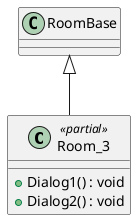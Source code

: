 @startuml
class Room_3 <<partial>> {
    + Dialog1() : void
    + Dialog2() : void
}
RoomBase <|-- Room_3
@enduml
